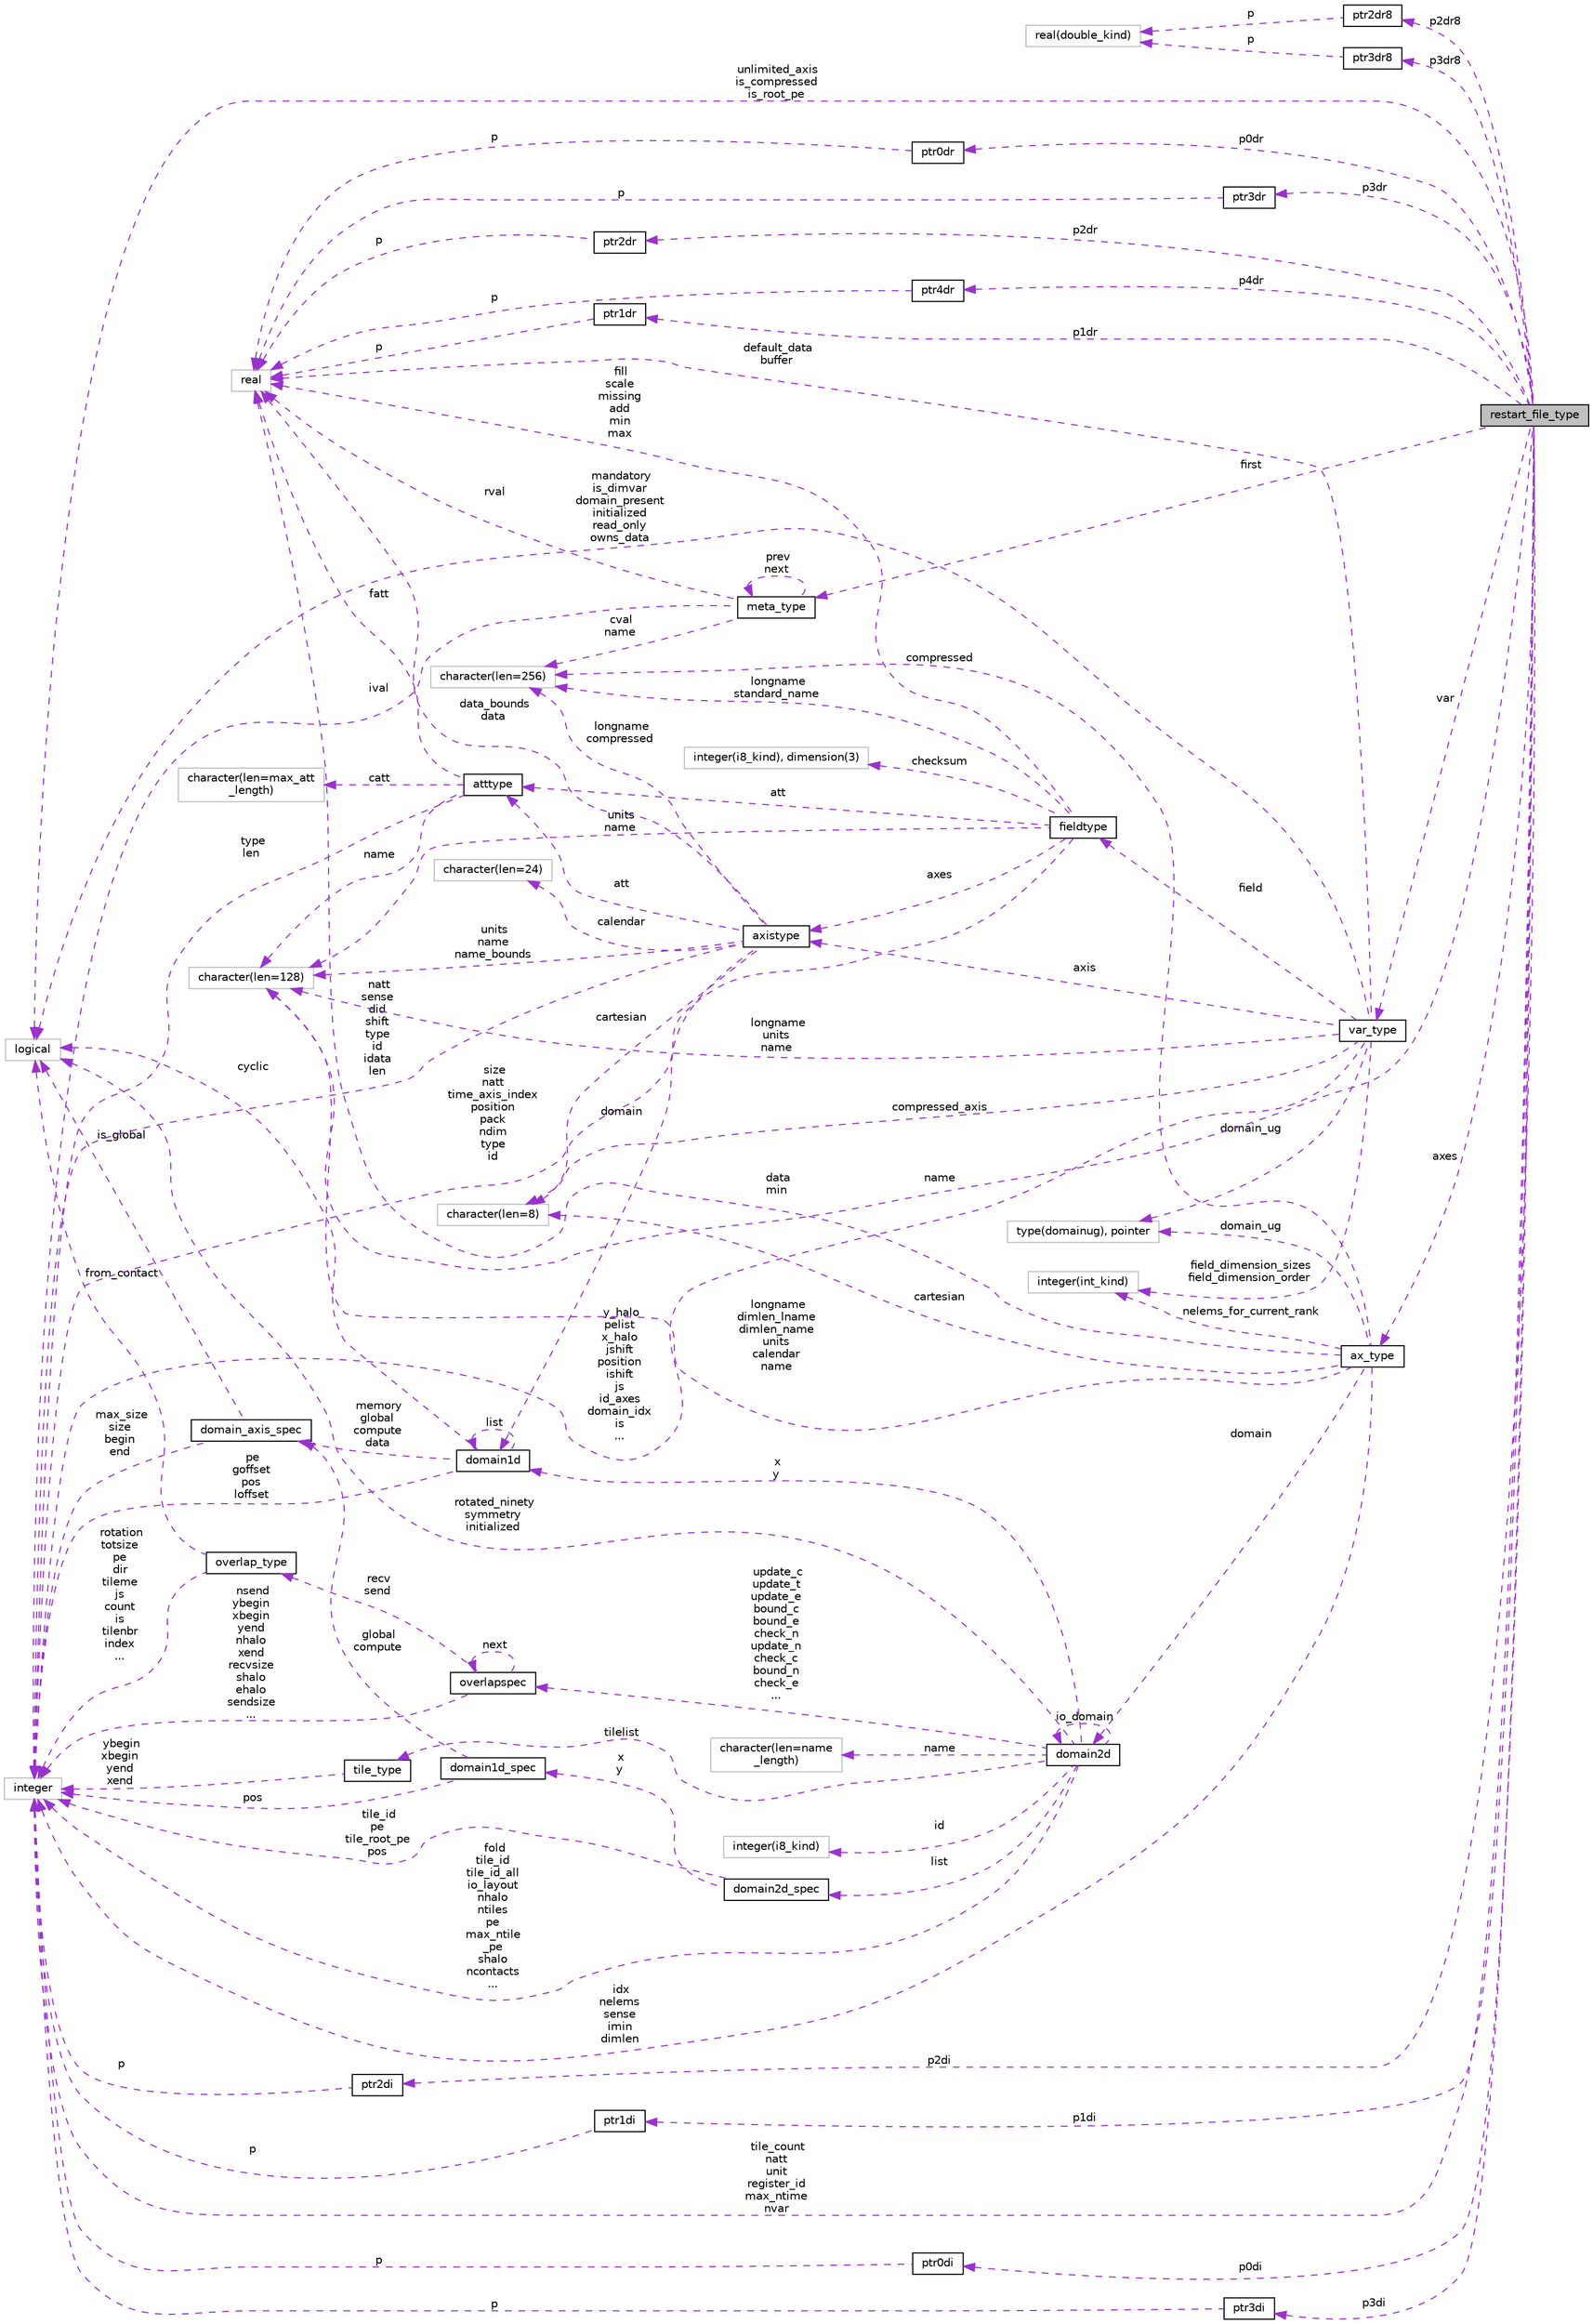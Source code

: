digraph "restart_file_type"
{
 // INTERACTIVE_SVG=YES
 // LATEX_PDF_SIZE
  edge [fontname="Helvetica",fontsize="10",labelfontname="Helvetica",labelfontsize="10"];
  node [fontname="Helvetica",fontsize="10",shape=record];
  rankdir="LR";
  Node1 [label="restart_file_type",height=0.2,width=0.4,color="black", fillcolor="grey75", style="filled", fontcolor="black",tooltip=" "];
  Node2 -> Node1 [dir="back",color="darkorchid3",fontsize="10",style="dashed",label=" p2dr8" ,fontname="Helvetica"];
  Node2 [label="ptr2dr8",height=0.2,width=0.4,color="black", fillcolor="white", style="filled",URL="$group__fms__io__mod.html#structfms__io__mod_1_1ptr2dr8",tooltip=" "];
  Node3 -> Node2 [dir="back",color="darkorchid3",fontsize="10",style="dashed",label=" p" ,fontname="Helvetica"];
  Node3 [label="real(double_kind)",height=0.2,width=0.4,color="grey75", fillcolor="white", style="filled",tooltip=" "];
  Node4 -> Node1 [dir="back",color="darkorchid3",fontsize="10",style="dashed",label=" unlimited_axis\nis_compressed\nis_root_pe" ,fontname="Helvetica"];
  Node4 [label="logical",height=0.2,width=0.4,color="grey75", fillcolor="white", style="filled",tooltip=" "];
  Node5 -> Node1 [dir="back",color="darkorchid3",fontsize="10",style="dashed",label=" p3dr8" ,fontname="Helvetica"];
  Node5 [label="ptr3dr8",height=0.2,width=0.4,color="black", fillcolor="white", style="filled",URL="$group__fms__io__mod.html#structfms__io__mod_1_1ptr3dr8",tooltip=" "];
  Node3 -> Node5 [dir="back",color="darkorchid3",fontsize="10",style="dashed",label=" p" ,fontname="Helvetica"];
  Node6 -> Node1 [dir="back",color="darkorchid3",fontsize="10",style="dashed",label=" p1dr" ,fontname="Helvetica"];
  Node6 [label="ptr1dr",height=0.2,width=0.4,color="black", fillcolor="white", style="filled",URL="$group__fms__io__mod.html#structfms__io__mod_1_1ptr1dr",tooltip=" "];
  Node7 -> Node6 [dir="back",color="darkorchid3",fontsize="10",style="dashed",label=" p" ,fontname="Helvetica"];
  Node7 [label="real",height=0.2,width=0.4,color="grey75", fillcolor="white", style="filled",tooltip=" "];
  Node8 -> Node1 [dir="back",color="darkorchid3",fontsize="10",style="dashed",label=" p0dr" ,fontname="Helvetica"];
  Node8 [label="ptr0dr",height=0.2,width=0.4,color="black", fillcolor="white", style="filled",URL="$group__fms__io__mod.html#structfms__io__mod_1_1ptr0dr",tooltip=" "];
  Node7 -> Node8 [dir="back",color="darkorchid3",fontsize="10",style="dashed",label=" p" ,fontname="Helvetica"];
  Node9 -> Node1 [dir="back",color="darkorchid3",fontsize="10",style="dashed",label=" first" ,fontname="Helvetica"];
  Node9 [label="meta_type",height=0.2,width=0.4,color="black", fillcolor="white", style="filled",URL="$group__fms__io__mod.html#structfms__io__mod_1_1meta__type",tooltip=" "];
  Node9 -> Node9 [dir="back",color="darkorchid3",fontsize="10",style="dashed",label=" prev\nnext" ,fontname="Helvetica"];
  Node10 -> Node9 [dir="back",color="darkorchid3",fontsize="10",style="dashed",label=" cval\nname" ,fontname="Helvetica"];
  Node10 [label="character(len=256)",height=0.2,width=0.4,color="grey75", fillcolor="white", style="filled",tooltip=" "];
  Node11 -> Node9 [dir="back",color="darkorchid3",fontsize="10",style="dashed",label=" ival" ,fontname="Helvetica"];
  Node11 [label="integer",height=0.2,width=0.4,color="grey75", fillcolor="white", style="filled",tooltip=" "];
  Node7 -> Node9 [dir="back",color="darkorchid3",fontsize="10",style="dashed",label=" rval" ,fontname="Helvetica"];
  Node12 -> Node1 [dir="back",color="darkorchid3",fontsize="10",style="dashed",label=" p3dr" ,fontname="Helvetica"];
  Node12 [label="ptr3dr",height=0.2,width=0.4,color="black", fillcolor="white", style="filled",URL="$group__fms__io__mod.html#structfms__io__mod_1_1ptr3dr",tooltip=" "];
  Node7 -> Node12 [dir="back",color="darkorchid3",fontsize="10",style="dashed",label=" p" ,fontname="Helvetica"];
  Node13 -> Node1 [dir="back",color="darkorchid3",fontsize="10",style="dashed",label=" p2dr" ,fontname="Helvetica"];
  Node13 [label="ptr2dr",height=0.2,width=0.4,color="black", fillcolor="white", style="filled",URL="$group__fms__io__mod.html#structfms__io__mod_1_1ptr2dr",tooltip=" "];
  Node7 -> Node13 [dir="back",color="darkorchid3",fontsize="10",style="dashed",label=" p" ,fontname="Helvetica"];
  Node14 -> Node1 [dir="back",color="darkorchid3",fontsize="10",style="dashed",label=" p4dr" ,fontname="Helvetica"];
  Node14 [label="ptr4dr",height=0.2,width=0.4,color="black", fillcolor="white", style="filled",URL="$group__fms__io__mod.html#structfms__io__mod_1_1ptr4dr",tooltip=" "];
  Node7 -> Node14 [dir="back",color="darkorchid3",fontsize="10",style="dashed",label=" p" ,fontname="Helvetica"];
  Node15 -> Node1 [dir="back",color="darkorchid3",fontsize="10",style="dashed",label=" axes" ,fontname="Helvetica"];
  Node15 [label="ax_type",height=0.2,width=0.4,color="black", fillcolor="white", style="filled",URL="$group__fms__io__mod.html#structfms__io__mod_1_1ax__type",tooltip=" "];
  Node16 -> Node15 [dir="back",color="darkorchid3",fontsize="10",style="dashed",label=" domain_ug" ,fontname="Helvetica"];
  Node16 [label="type(domainug), pointer",height=0.2,width=0.4,color="grey75", fillcolor="white", style="filled",tooltip=" "];
  Node17 -> Node15 [dir="back",color="darkorchid3",fontsize="10",style="dashed",label=" domain" ,fontname="Helvetica"];
  Node17 [label="domain2d",height=0.2,width=0.4,color="black", fillcolor="white", style="filled",URL="$group__mpp__domains__mod.html#structmpp__domains__mod_1_1domain2d",tooltip="The domain2D type contains all the necessary information to define the global, compute and data domai..."];
  Node4 -> Node17 [dir="back",color="darkorchid3",fontsize="10",style="dashed",label=" rotated_ninety\nsymmetry\ninitialized" ,fontname="Helvetica"];
  Node18 -> Node17 [dir="back",color="darkorchid3",fontsize="10",style="dashed",label=" x\ny" ,fontname="Helvetica"];
  Node18 [label="domain1d",height=0.2,width=0.4,color="black", fillcolor="white", style="filled",URL="$group__mpp__domains__mod.html#structmpp__domains__mod_1_1domain1d",tooltip="One dimensional domain used to manage shared data access between pes."];
  Node4 -> Node18 [dir="back",color="darkorchid3",fontsize="10",style="dashed",label=" cyclic" ,fontname="Helvetica"];
  Node18 -> Node18 [dir="back",color="darkorchid3",fontsize="10",style="dashed",label=" list" ,fontname="Helvetica"];
  Node19 -> Node18 [dir="back",color="darkorchid3",fontsize="10",style="dashed",label=" memory\nglobal\ncompute\ndata" ,fontname="Helvetica"];
  Node19 [label="domain_axis_spec",height=0.2,width=0.4,color="black", fillcolor="white", style="filled",URL="$group__mpp__domains__mod.html#structmpp__domains__mod_1_1domain__axis__spec",tooltip="Used to specify index limits along an axis of a domain."];
  Node4 -> Node19 [dir="back",color="darkorchid3",fontsize="10",style="dashed",label=" is_global" ,fontname="Helvetica"];
  Node11 -> Node19 [dir="back",color="darkorchid3",fontsize="10",style="dashed",label=" max_size\nsize\nbegin\nend" ,fontname="Helvetica"];
  Node11 -> Node18 [dir="back",color="darkorchid3",fontsize="10",style="dashed",label=" pe\ngoffset\npos\nloffset" ,fontname="Helvetica"];
  Node20 -> Node17 [dir="back",color="darkorchid3",fontsize="10",style="dashed",label=" id" ,fontname="Helvetica"];
  Node20 [label="integer(i8_kind)",height=0.2,width=0.4,color="grey75", fillcolor="white", style="filled",tooltip=" "];
  Node17 -> Node17 [dir="back",color="darkorchid3",fontsize="10",style="dashed",label=" io_domain" ,fontname="Helvetica"];
  Node21 -> Node17 [dir="back",color="darkorchid3",fontsize="10",style="dashed",label=" update_c\nupdate_t\nupdate_e\nbound_c\nbound_e\ncheck_n\nupdate_n\ncheck_c\nbound_n\ncheck_e\n..." ,fontname="Helvetica"];
  Node21 [label="overlapspec",height=0.2,width=0.4,color="black", fillcolor="white", style="filled",URL="$group__mpp__domains__mod.html#structmpp__domains__mod_1_1overlapspec",tooltip="Private type for overlap specifications."];
  Node22 -> Node21 [dir="back",color="darkorchid3",fontsize="10",style="dashed",label=" recv\nsend" ,fontname="Helvetica"];
  Node22 [label="overlap_type",height=0.2,width=0.4,color="black", fillcolor="white", style="filled",URL="$group__mpp__domains__mod.html#structmpp__domains__mod_1_1overlap__type",tooltip="Type for overlapping data."];
  Node4 -> Node22 [dir="back",color="darkorchid3",fontsize="10",style="dashed",label=" from_contact" ,fontname="Helvetica"];
  Node11 -> Node22 [dir="back",color="darkorchid3",fontsize="10",style="dashed",label=" rotation\ntotsize\npe\ndir\ntileme\njs\ncount\nis\ntilenbr\nindex\n..." ,fontname="Helvetica"];
  Node21 -> Node21 [dir="back",color="darkorchid3",fontsize="10",style="dashed",label=" next" ,fontname="Helvetica"];
  Node11 -> Node21 [dir="back",color="darkorchid3",fontsize="10",style="dashed",label=" nsend\nybegin\nxbegin\nyend\nnhalo\nxend\nrecvsize\nshalo\nehalo\nsendsize\n..." ,fontname="Helvetica"];
  Node23 -> Node17 [dir="back",color="darkorchid3",fontsize="10",style="dashed",label=" list" ,fontname="Helvetica"];
  Node23 [label="domain2d_spec",height=0.2,width=0.4,color="black", fillcolor="white", style="filled",URL="$group__mpp__domains__mod.html#structmpp__domains__mod_1_1domain2d__spec",tooltip="Private type to specify multiple index limits and pe information for a 2D domain."];
  Node24 -> Node23 [dir="back",color="darkorchid3",fontsize="10",style="dashed",label=" x\ny" ,fontname="Helvetica"];
  Node24 [label="domain1d_spec",height=0.2,width=0.4,color="black", fillcolor="white", style="filled",URL="$group__mpp__domains__mod.html#structmpp__domains__mod_1_1domain1d__spec",tooltip="A private type used to specify index limits for a domain decomposition."];
  Node19 -> Node24 [dir="back",color="darkorchid3",fontsize="10",style="dashed",label=" global\ncompute" ,fontname="Helvetica"];
  Node11 -> Node24 [dir="back",color="darkorchid3",fontsize="10",style="dashed",label=" pos" ,fontname="Helvetica"];
  Node11 -> Node23 [dir="back",color="darkorchid3",fontsize="10",style="dashed",label=" tile_id\npe\ntile_root_pe\npos" ,fontname="Helvetica"];
  Node25 -> Node17 [dir="back",color="darkorchid3",fontsize="10",style="dashed",label=" tilelist" ,fontname="Helvetica"];
  Node25 [label="tile_type",height=0.2,width=0.4,color="black", fillcolor="white", style="filled",URL="$group__mpp__domains__mod.html#structmpp__domains__mod_1_1tile__type",tooltip="Upper and lower x and y bounds for a tile."];
  Node11 -> Node25 [dir="back",color="darkorchid3",fontsize="10",style="dashed",label=" ybegin\nxbegin\nyend\nxend" ,fontname="Helvetica"];
  Node11 -> Node17 [dir="back",color="darkorchid3",fontsize="10",style="dashed",label=" fold\ntile_id\ntile_id_all\nio_layout\nnhalo\nntiles\npe\nmax_ntile\l_pe\nshalo\nncontacts\n..." ,fontname="Helvetica"];
  Node26 -> Node17 [dir="back",color="darkorchid3",fontsize="10",style="dashed",label=" name" ,fontname="Helvetica"];
  Node26 [label="character(len=name\l_length)",height=0.2,width=0.4,color="grey75", fillcolor="white", style="filled",tooltip=" "];
  Node10 -> Node15 [dir="back",color="darkorchid3",fontsize="10",style="dashed",label=" compressed" ,fontname="Helvetica"];
  Node27 -> Node15 [dir="back",color="darkorchid3",fontsize="10",style="dashed",label=" nelems_for_current_rank" ,fontname="Helvetica"];
  Node27 [label="integer(int_kind)",height=0.2,width=0.4,color="grey75", fillcolor="white", style="filled",tooltip=" "];
  Node28 -> Node15 [dir="back",color="darkorchid3",fontsize="10",style="dashed",label=" cartesian" ,fontname="Helvetica"];
  Node28 [label="character(len=8)",height=0.2,width=0.4,color="grey75", fillcolor="white", style="filled",tooltip=" "];
  Node29 -> Node15 [dir="back",color="darkorchid3",fontsize="10",style="dashed",label=" longname\ndimlen_lname\ndimlen_name\nunits\ncalendar\nname" ,fontname="Helvetica"];
  Node29 [label="character(len=128)",height=0.2,width=0.4,color="grey75", fillcolor="white", style="filled",tooltip=" "];
  Node7 -> Node15 [dir="back",color="darkorchid3",fontsize="10",style="dashed",label=" data\nmin" ,fontname="Helvetica"];
  Node11 -> Node15 [dir="back",color="darkorchid3",fontsize="10",style="dashed",label=" idx\nnelems\nsense\nimin\ndimlen" ,fontname="Helvetica"];
  Node30 -> Node1 [dir="back",color="darkorchid3",fontsize="10",style="dashed",label=" p1di" ,fontname="Helvetica"];
  Node30 [label="ptr1di",height=0.2,width=0.4,color="black", fillcolor="white", style="filled",URL="$group__fms__io__mod.html#structfms__io__mod_1_1ptr1di",tooltip=" "];
  Node11 -> Node30 [dir="back",color="darkorchid3",fontsize="10",style="dashed",label=" p" ,fontname="Helvetica"];
  Node31 -> Node1 [dir="back",color="darkorchid3",fontsize="10",style="dashed",label=" var" ,fontname="Helvetica"];
  Node31 [label="var_type",height=0.2,width=0.4,color="black", fillcolor="white", style="filled",URL="$group__fms__io__mod.html#structfms__io__mod_1_1var__type",tooltip=" "];
  Node4 -> Node31 [dir="back",color="darkorchid3",fontsize="10",style="dashed",label=" mandatory\nis_dimvar\ndomain_present\ninitialized\nread_only\nowns_data" ,fontname="Helvetica"];
  Node16 -> Node31 [dir="back",color="darkorchid3",fontsize="10",style="dashed",label=" domain_ug" ,fontname="Helvetica"];
  Node32 -> Node31 [dir="back",color="darkorchid3",fontsize="10",style="dashed",label=" field" ,fontname="Helvetica"];
  Node32 [label="fieldtype",height=0.2,width=0.4,color="black", fillcolor="white", style="filled",URL="$group__mpp__io__mod.html#structmpp__io__mod_1_1fieldtype",tooltip=" "];
  Node33 -> Node32 [dir="back",color="darkorchid3",fontsize="10",style="dashed",label=" checksum" ,fontname="Helvetica"];
  Node33 [label="integer(i8_kind), dimension(3)",height=0.2,width=0.4,color="grey75", fillcolor="white", style="filled",tooltip=" "];
  Node10 -> Node32 [dir="back",color="darkorchid3",fontsize="10",style="dashed",label=" longname\nstandard_name" ,fontname="Helvetica"];
  Node34 -> Node32 [dir="back",color="darkorchid3",fontsize="10",style="dashed",label=" att" ,fontname="Helvetica"];
  Node34 [label="atttype",height=0.2,width=0.4,color="black", fillcolor="white", style="filled",URL="$group__mpp__io__mod.html#structmpp__io__mod_1_1atttype",tooltip=" "];
  Node29 -> Node34 [dir="back",color="darkorchid3",fontsize="10",style="dashed",label=" name" ,fontname="Helvetica"];
  Node7 -> Node34 [dir="back",color="darkorchid3",fontsize="10",style="dashed",label=" fatt" ,fontname="Helvetica"];
  Node11 -> Node34 [dir="back",color="darkorchid3",fontsize="10",style="dashed",label=" type\nlen" ,fontname="Helvetica"];
  Node35 -> Node34 [dir="back",color="darkorchid3",fontsize="10",style="dashed",label=" catt" ,fontname="Helvetica"];
  Node35 [label="character(len=max_att\l_length)",height=0.2,width=0.4,color="grey75", fillcolor="white", style="filled",tooltip=" "];
  Node36 -> Node32 [dir="back",color="darkorchid3",fontsize="10",style="dashed",label=" axes" ,fontname="Helvetica"];
  Node36 [label="axistype",height=0.2,width=0.4,color="black", fillcolor="white", style="filled",URL="$group__mpp__io__mod.html#structmpp__io__mod_1_1axistype",tooltip=" "];
  Node18 -> Node36 [dir="back",color="darkorchid3",fontsize="10",style="dashed",label=" domain" ,fontname="Helvetica"];
  Node10 -> Node36 [dir="back",color="darkorchid3",fontsize="10",style="dashed",label=" longname\ncompressed" ,fontname="Helvetica"];
  Node34 -> Node36 [dir="back",color="darkorchid3",fontsize="10",style="dashed",label=" att" ,fontname="Helvetica"];
  Node28 -> Node36 [dir="back",color="darkorchid3",fontsize="10",style="dashed",label=" cartesian" ,fontname="Helvetica"];
  Node29 -> Node36 [dir="back",color="darkorchid3",fontsize="10",style="dashed",label=" units\nname\nname_bounds" ,fontname="Helvetica"];
  Node7 -> Node36 [dir="back",color="darkorchid3",fontsize="10",style="dashed",label=" data_bounds\ndata" ,fontname="Helvetica"];
  Node11 -> Node36 [dir="back",color="darkorchid3",fontsize="10",style="dashed",label=" natt\nsense\ndid\nshift\ntype\nid\nidata\nlen" ,fontname="Helvetica"];
  Node37 -> Node36 [dir="back",color="darkorchid3",fontsize="10",style="dashed",label=" calendar" ,fontname="Helvetica"];
  Node37 [label="character(len=24)",height=0.2,width=0.4,color="grey75", fillcolor="white", style="filled",tooltip=" "];
  Node29 -> Node32 [dir="back",color="darkorchid3",fontsize="10",style="dashed",label=" units\nname" ,fontname="Helvetica"];
  Node11 -> Node32 [dir="back",color="darkorchid3",fontsize="10",style="dashed",label=" size\nnatt\ntime_axis_index\nposition\npack\nndim\ntype\nid" ,fontname="Helvetica"];
  Node7 -> Node32 [dir="back",color="darkorchid3",fontsize="10",style="dashed",label=" fill\nscale\nmissing\nadd\nmin\nmax" ,fontname="Helvetica"];
  Node27 -> Node31 [dir="back",color="darkorchid3",fontsize="10",style="dashed",label=" field_dimension_sizes\nfield_dimension_order" ,fontname="Helvetica"];
  Node36 -> Node31 [dir="back",color="darkorchid3",fontsize="10",style="dashed",label=" axis" ,fontname="Helvetica"];
  Node28 -> Node31 [dir="back",color="darkorchid3",fontsize="10",style="dashed",label=" compressed_axis" ,fontname="Helvetica"];
  Node29 -> Node31 [dir="back",color="darkorchid3",fontsize="10",style="dashed",label=" longname\nunits\nname" ,fontname="Helvetica"];
  Node11 -> Node31 [dir="back",color="darkorchid3",fontsize="10",style="dashed",label=" y_halo\npelist\nx_halo\njshift\nposition\nishift\njs\nid_axes\ndomain_idx\nis\n..." ,fontname="Helvetica"];
  Node7 -> Node31 [dir="back",color="darkorchid3",fontsize="10",style="dashed",label=" default_data\nbuffer" ,fontname="Helvetica"];
  Node38 -> Node1 [dir="back",color="darkorchid3",fontsize="10",style="dashed",label=" p0di" ,fontname="Helvetica"];
  Node38 [label="ptr0di",height=0.2,width=0.4,color="black", fillcolor="white", style="filled",URL="$group__fms__io__mod.html#structfms__io__mod_1_1ptr0di",tooltip=" "];
  Node11 -> Node38 [dir="back",color="darkorchid3",fontsize="10",style="dashed",label=" p" ,fontname="Helvetica"];
  Node39 -> Node1 [dir="back",color="darkorchid3",fontsize="10",style="dashed",label=" p3di" ,fontname="Helvetica"];
  Node39 [label="ptr3di",height=0.2,width=0.4,color="black", fillcolor="white", style="filled",URL="$group__fms__io__mod.html#structfms__io__mod_1_1ptr3di",tooltip=" "];
  Node11 -> Node39 [dir="back",color="darkorchid3",fontsize="10",style="dashed",label=" p" ,fontname="Helvetica"];
  Node29 -> Node1 [dir="back",color="darkorchid3",fontsize="10",style="dashed",label=" name" ,fontname="Helvetica"];
  Node40 -> Node1 [dir="back",color="darkorchid3",fontsize="10",style="dashed",label=" p2di" ,fontname="Helvetica"];
  Node40 [label="ptr2di",height=0.2,width=0.4,color="black", fillcolor="white", style="filled",URL="$group__fms__io__mod.html#structfms__io__mod_1_1ptr2di",tooltip=" "];
  Node11 -> Node40 [dir="back",color="darkorchid3",fontsize="10",style="dashed",label=" p" ,fontname="Helvetica"];
  Node11 -> Node1 [dir="back",color="darkorchid3",fontsize="10",style="dashed",label=" tile_count\nnatt\nunit\nregister_id\nmax_ntime\nnvar" ,fontname="Helvetica"];
}
